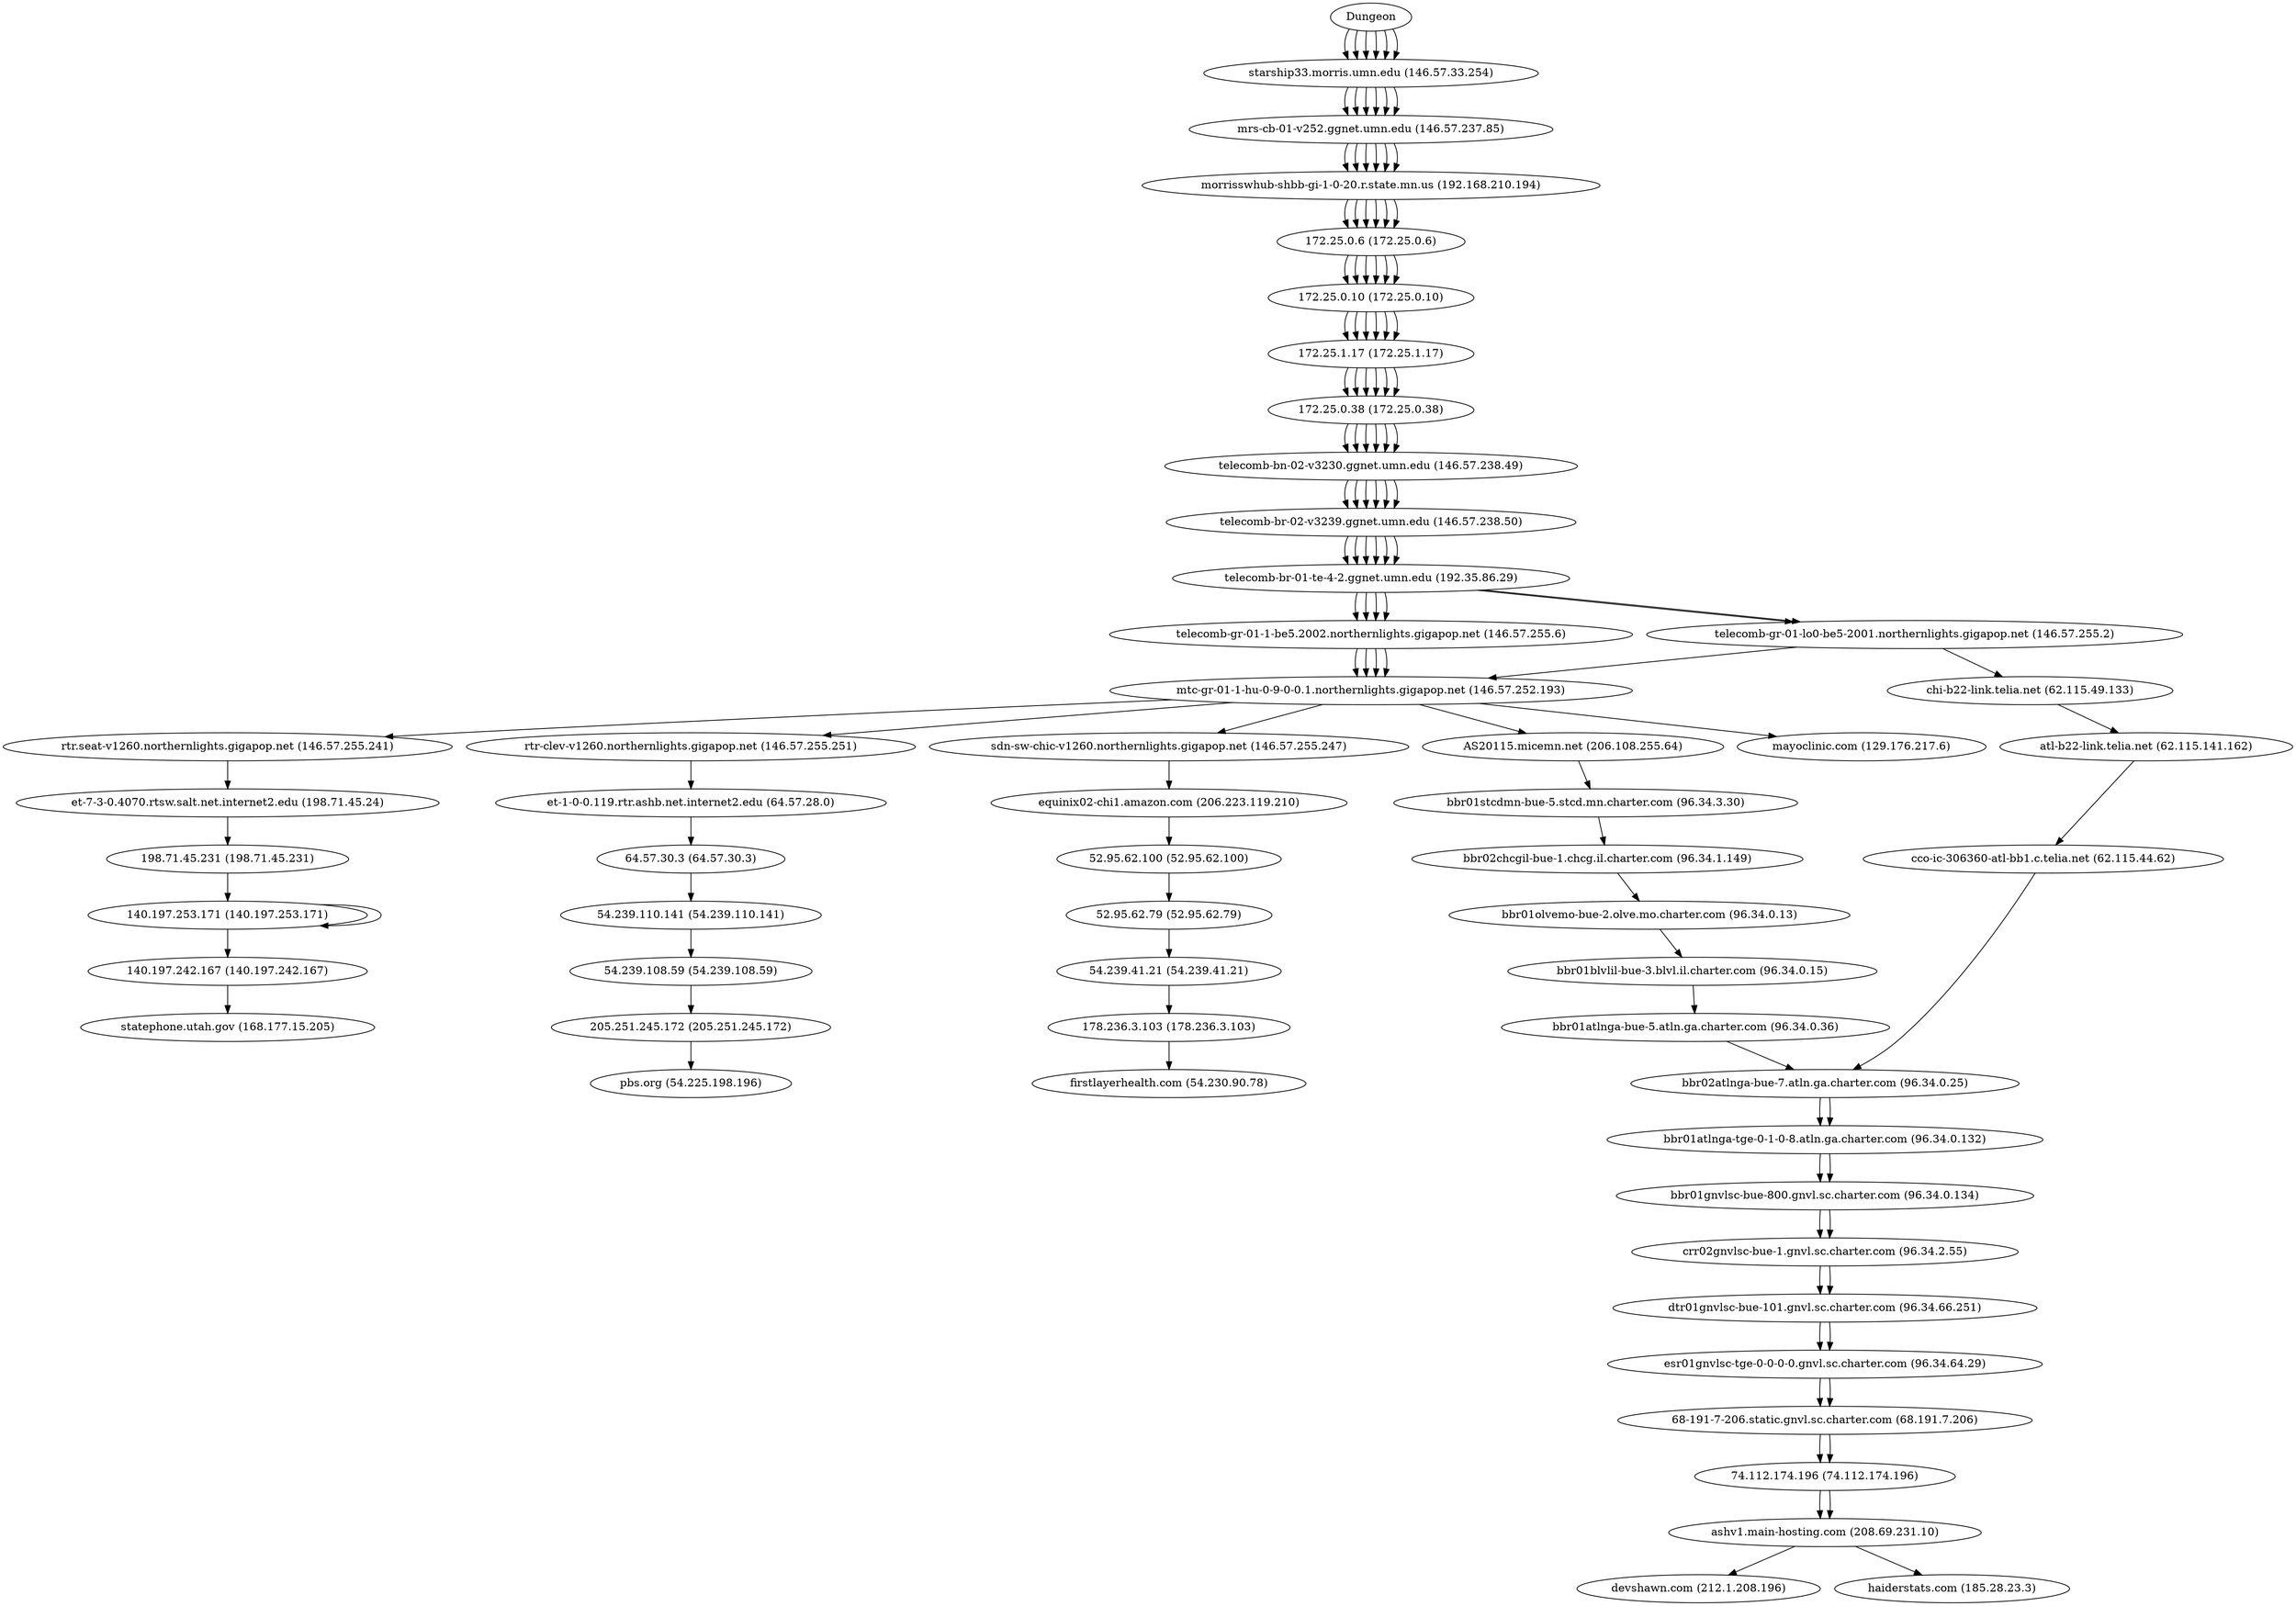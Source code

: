 digraph network {

// traceroute to statephone.utah.gov (168.177.15.205), 60 hops max, 60 byte packets
"Dungeon" -> "starship33.morris.umn.edu (146.57.33.254)";
"starship33.morris.umn.edu (146.57.33.254)" -> "mrs-cb-01-v252.ggnet.umn.edu (146.57.237.85)";
"mrs-cb-01-v252.ggnet.umn.edu (146.57.237.85)" -> "morrisswhub-shbb-gi-1-0-20.r.state.mn.us (192.168.210.194)";
"morrisswhub-shbb-gi-1-0-20.r.state.mn.us (192.168.210.194)" -> "172.25.0.6 (172.25.0.6)";
"172.25.0.6 (172.25.0.6)" -> "172.25.0.10 (172.25.0.10)";
"172.25.0.10 (172.25.0.10)" -> "172.25.1.17 (172.25.1.17)";
"172.25.1.17 (172.25.1.17)" -> "172.25.0.38 (172.25.0.38)";
"172.25.0.38 (172.25.0.38)" -> "telecomb-bn-02-v3230.ggnet.umn.edu (146.57.238.49)";
"telecomb-bn-02-v3230.ggnet.umn.edu (146.57.238.49)" -> "telecomb-br-02-v3239.ggnet.umn.edu (146.57.238.50)";
"telecomb-br-02-v3239.ggnet.umn.edu (146.57.238.50)" -> "telecomb-br-01-te-4-2.ggnet.umn.edu (192.35.86.29)";
"telecomb-br-01-te-4-2.ggnet.umn.edu (192.35.86.29)" -> "telecomb-gr-01-1-be5.2002.northernlights.gigapop.net (146.57.255.6)";
"telecomb-gr-01-1-be5.2002.northernlights.gigapop.net (146.57.255.6)" -> "mtc-gr-01-1-hu-0-9-0-0.1.northernlights.gigapop.net (146.57.252.193)";
"mtc-gr-01-1-hu-0-9-0-0.1.northernlights.gigapop.net (146.57.252.193)" -> "rtr.seat-v1260.northernlights.gigapop.net (146.57.255.241)";
"rtr.seat-v1260.northernlights.gigapop.net (146.57.255.241)" -> "et-7-3-0.4070.rtsw.salt.net.internet2.edu (198.71.45.24)";
"et-7-3-0.4070.rtsw.salt.net.internet2.edu (198.71.45.24)" -> "198.71.45.231 (198.71.45.231)";
"198.71.45.231 (198.71.45.231)" -> "140.197.253.171 (140.197.253.171)";
"140.197.253.171 (140.197.253.171)" -> "140.197.253.171 (140.197.253.171)";
"140.197.253.171 (140.197.253.171)" -> "140.197.242.167 (140.197.242.167)";
"140.197.242.167 (140.197.242.167)" -> "statephone.utah.gov (168.177.15.205)";

// traceroute to pbs.org (54.225.198.196), 60 hops max, 60 byte packets
"Dungeon" -> "starship33.morris.umn.edu (146.57.33.254)";
"starship33.morris.umn.edu (146.57.33.254)" -> "mrs-cb-01-v252.ggnet.umn.edu (146.57.237.85)";
"mrs-cb-01-v252.ggnet.umn.edu (146.57.237.85)" -> "morrisswhub-shbb-gi-1-0-20.r.state.mn.us (192.168.210.194)";
"morrisswhub-shbb-gi-1-0-20.r.state.mn.us (192.168.210.194)" -> "172.25.0.6 (172.25.0.6)";
"172.25.0.6 (172.25.0.6)" -> "172.25.0.10 (172.25.0.10)";
"172.25.0.10 (172.25.0.10)" -> "172.25.1.17 (172.25.1.17)";
"172.25.1.17 (172.25.1.17)" -> "172.25.0.38 (172.25.0.38)";
"172.25.0.38 (172.25.0.38)" -> "telecomb-bn-02-v3230.ggnet.umn.edu (146.57.238.49)";
"telecomb-bn-02-v3230.ggnet.umn.edu (146.57.238.49)" -> "telecomb-br-02-v3239.ggnet.umn.edu (146.57.238.50)";
"telecomb-br-02-v3239.ggnet.umn.edu (146.57.238.50)" -> "telecomb-br-01-te-4-2.ggnet.umn.edu (192.35.86.29)";
"telecomb-br-01-te-4-2.ggnet.umn.edu (192.35.86.29)" -> "telecomb-gr-01-1-be5.2002.northernlights.gigapop.net (146.57.255.6)";
"telecomb-gr-01-1-be5.2002.northernlights.gigapop.net (146.57.255.6)" -> "mtc-gr-01-1-hu-0-9-0-0.1.northernlights.gigapop.net (146.57.252.193)";
"mtc-gr-01-1-hu-0-9-0-0.1.northernlights.gigapop.net (146.57.252.193)" -> "rtr-clev-v1260.northernlights.gigapop.net (146.57.255.251)";
"rtr-clev-v1260.northernlights.gigapop.net (146.57.255.251)" -> "et-1-0-0.119.rtr.ashb.net.internet2.edu (64.57.28.0)";
"et-1-0-0.119.rtr.ashb.net.internet2.edu (64.57.28.0)" -> "64.57.30.3 (64.57.30.3)";
"64.57.30.3 (64.57.30.3)" -> "54.239.110.141 (54.239.110.141)";
"54.239.110.141 (54.239.110.141)" -> "54.239.108.59 (54.239.108.59)";
"54.239.108.59 (54.239.108.59)" -> "205.251.245.172 (205.251.245.172)";
"205.251.245.172 (205.251.245.172)" -> "pbs.org (54.225.198.196)";

// traceroute to firstlayerhealth.com (54.230.90.78), 60 hops max, 60 byte packets
"Dungeon" -> "starship33.morris.umn.edu (146.57.33.254)";
"starship33.morris.umn.edu (146.57.33.254)" -> "mrs-cb-01-v252.ggnet.umn.edu (146.57.237.85)";
"mrs-cb-01-v252.ggnet.umn.edu (146.57.237.85)" -> "morrisswhub-shbb-gi-1-0-20.r.state.mn.us (192.168.210.194)";
"morrisswhub-shbb-gi-1-0-20.r.state.mn.us (192.168.210.194)" -> "172.25.0.6 (172.25.0.6)";
"172.25.0.6 (172.25.0.6)" -> "172.25.0.10 (172.25.0.10)";
"172.25.0.10 (172.25.0.10)" -> "172.25.1.17 (172.25.1.17)";
"172.25.1.17 (172.25.1.17)" -> "172.25.0.38 (172.25.0.38)";
"172.25.0.38 (172.25.0.38)" -> "telecomb-bn-02-v3230.ggnet.umn.edu (146.57.238.49)";
"telecomb-bn-02-v3230.ggnet.umn.edu (146.57.238.49)" -> "telecomb-br-02-v3239.ggnet.umn.edu (146.57.238.50)";
"telecomb-br-02-v3239.ggnet.umn.edu (146.57.238.50)" -> "telecomb-br-01-te-4-2.ggnet.umn.edu (192.35.86.29)";
"telecomb-br-01-te-4-2.ggnet.umn.edu (192.35.86.29)" -> "telecomb-gr-01-lo0-be5-2001.northernlights.gigapop.net (146.57.255.2)";
"telecomb-gr-01-lo0-be5-2001.northernlights.gigapop.net (146.57.255.2)" -> "mtc-gr-01-1-hu-0-9-0-0.1.northernlights.gigapop.net (146.57.252.193)";
"mtc-gr-01-1-hu-0-9-0-0.1.northernlights.gigapop.net (146.57.252.193)" -> "sdn-sw-chic-v1260.northernlights.gigapop.net (146.57.255.247)";
"sdn-sw-chic-v1260.northernlights.gigapop.net (146.57.255.247)" -> "equinix02-chi1.amazon.com (206.223.119.210)";
"equinix02-chi1.amazon.com (206.223.119.210)" -> "52.95.62.100 (52.95.62.100)";
"52.95.62.100 (52.95.62.100)" -> "52.95.62.79 (52.95.62.79)";
"52.95.62.79 (52.95.62.79)" -> "54.239.41.21 (54.239.41.21)";
"54.239.41.21 (54.239.41.21)" -> "178.236.3.103 (178.236.3.103)";
"178.236.3.103 (178.236.3.103)" -> "firstlayerhealth.com (54.230.90.78)";

// traceroute to devshawn.com (212.1.208.196), 60 hops max, 60 byte packets
"Dungeon" -> "starship33.morris.umn.edu (146.57.33.254)";
"starship33.morris.umn.edu (146.57.33.254)" -> "mrs-cb-01-v252.ggnet.umn.edu (146.57.237.85)";
"mrs-cb-01-v252.ggnet.umn.edu (146.57.237.85)" -> "morrisswhub-shbb-gi-1-0-20.r.state.mn.us (192.168.210.194)";
"morrisswhub-shbb-gi-1-0-20.r.state.mn.us (192.168.210.194)" -> "172.25.0.6 (172.25.0.6)";
"172.25.0.6 (172.25.0.6)" -> "172.25.0.10 (172.25.0.10)";
"172.25.0.10 (172.25.0.10)" -> "172.25.1.17 (172.25.1.17)";
"172.25.1.17 (172.25.1.17)" -> "172.25.0.38 (172.25.0.38)";
"172.25.0.38 (172.25.0.38)" -> "telecomb-bn-02-v3230.ggnet.umn.edu (146.57.238.49)";
"telecomb-bn-02-v3230.ggnet.umn.edu (146.57.238.49)" -> "telecomb-br-02-v3239.ggnet.umn.edu (146.57.238.50)";
"telecomb-br-02-v3239.ggnet.umn.edu (146.57.238.50)" -> "telecomb-br-01-te-4-2.ggnet.umn.edu (192.35.86.29)";
"telecomb-br-01-te-4-2.ggnet.umn.edu (192.35.86.29)" -> "telecomb-gr-01-1-be5.2002.northernlights.gigapop.net (146.57.255.6)";
"telecomb-gr-01-1-be5.2002.northernlights.gigapop.net (146.57.255.6)" -> "mtc-gr-01-1-hu-0-9-0-0.1.northernlights.gigapop.net (146.57.252.193)";
"mtc-gr-01-1-hu-0-9-0-0.1.northernlights.gigapop.net (146.57.252.193)" -> "AS20115.micemn.net (206.108.255.64)";
"AS20115.micemn.net (206.108.255.64)" -> "bbr01stcdmn-bue-5.stcd.mn.charter.com (96.34.3.30)";
"bbr01stcdmn-bue-5.stcd.mn.charter.com (96.34.3.30)" -> "bbr02chcgil-bue-1.chcg.il.charter.com (96.34.1.149)";
"bbr02chcgil-bue-1.chcg.il.charter.com (96.34.1.149)" -> "bbr01olvemo-bue-2.olve.mo.charter.com (96.34.0.13)";
"bbr01olvemo-bue-2.olve.mo.charter.com (96.34.0.13)" -> "bbr01blvlil-bue-3.blvl.il.charter.com (96.34.0.15)";
"bbr01blvlil-bue-3.blvl.il.charter.com (96.34.0.15)" -> "bbr01atlnga-bue-5.atln.ga.charter.com (96.34.0.36)";
"bbr01atlnga-bue-5.atln.ga.charter.com (96.34.0.36)" -> "bbr02atlnga-bue-7.atln.ga.charter.com (96.34.0.25)";
"bbr02atlnga-bue-7.atln.ga.charter.com (96.34.0.25)" -> "bbr01atlnga-tge-0-1-0-8.atln.ga.charter.com (96.34.0.132)";
"bbr01atlnga-tge-0-1-0-8.atln.ga.charter.com (96.34.0.132)" -> "bbr01gnvlsc-bue-800.gnvl.sc.charter.com (96.34.0.134)";
"bbr01gnvlsc-bue-800.gnvl.sc.charter.com (96.34.0.134)" -> "crr02gnvlsc-bue-1.gnvl.sc.charter.com (96.34.2.55)";
"crr02gnvlsc-bue-1.gnvl.sc.charter.com (96.34.2.55)" -> "dtr01gnvlsc-bue-101.gnvl.sc.charter.com (96.34.66.251)";
"dtr01gnvlsc-bue-101.gnvl.sc.charter.com (96.34.66.251)" -> "esr01gnvlsc-tge-0-0-0-0.gnvl.sc.charter.com (96.34.64.29)";
"esr01gnvlsc-tge-0-0-0-0.gnvl.sc.charter.com (96.34.64.29)" -> "68-191-7-206.static.gnvl.sc.charter.com (68.191.7.206)";
"68-191-7-206.static.gnvl.sc.charter.com (68.191.7.206)" -> "74.112.174.196 (74.112.174.196)";
"74.112.174.196 (74.112.174.196)" -> "ashv1.main-hosting.com (208.69.231.10)";
"ashv1.main-hosting.com (208.69.231.10)" -> "devshawn.com (212.1.208.196)";

// traceroute to haiderstats.com (185.28.23.3), 60 hops max, 60 byte packets
"Dungeon" -> "starship33.morris.umn.edu (146.57.33.254)";
"starship33.morris.umn.edu (146.57.33.254)" -> "mrs-cb-01-v252.ggnet.umn.edu (146.57.237.85)";
"mrs-cb-01-v252.ggnet.umn.edu (146.57.237.85)" -> "morrisswhub-shbb-gi-1-0-20.r.state.mn.us (192.168.210.194)";
"morrisswhub-shbb-gi-1-0-20.r.state.mn.us (192.168.210.194)" -> "172.25.0.6 (172.25.0.6)";
"172.25.0.6 (172.25.0.6)" -> "172.25.0.10 (172.25.0.10)";
"172.25.0.10 (172.25.0.10)" -> "172.25.1.17 (172.25.1.17)";
"172.25.1.17 (172.25.1.17)" -> "172.25.0.38 (172.25.0.38)";
"172.25.0.38 (172.25.0.38)" -> "telecomb-bn-02-v3230.ggnet.umn.edu (146.57.238.49)";
"telecomb-bn-02-v3230.ggnet.umn.edu (146.57.238.49)" -> "telecomb-br-02-v3239.ggnet.umn.edu (146.57.238.50)";
"telecomb-br-02-v3239.ggnet.umn.edu (146.57.238.50)" -> "telecomb-br-01-te-4-2.ggnet.umn.edu (192.35.86.29)";
"telecomb-br-01-te-4-2.ggnet.umn.edu (192.35.86.29)" -> "telecomb-gr-01-lo0-be5-2001.northernlights.gigapop.net (146.57.255.2)";
"telecomb-gr-01-lo0-be5-2001.northernlights.gigapop.net (146.57.255.2)" -> "chi-b22-link.telia.net (62.115.49.133)";
"chi-b22-link.telia.net (62.115.49.133)" -> "atl-b22-link.telia.net (62.115.141.162)";
"atl-b22-link.telia.net (62.115.141.162)" -> "cco-ic-306360-atl-bb1.c.telia.net (62.115.44.62)";
"cco-ic-306360-atl-bb1.c.telia.net (62.115.44.62)" -> "bbr02atlnga-bue-7.atln.ga.charter.com (96.34.0.25)";
"bbr02atlnga-bue-7.atln.ga.charter.com (96.34.0.25)" -> "bbr01atlnga-tge-0-1-0-8.atln.ga.charter.com (96.34.0.132)";
"bbr01atlnga-tge-0-1-0-8.atln.ga.charter.com (96.34.0.132)" -> "bbr01gnvlsc-bue-800.gnvl.sc.charter.com (96.34.0.134)";
"bbr01gnvlsc-bue-800.gnvl.sc.charter.com (96.34.0.134)" -> "crr02gnvlsc-bue-1.gnvl.sc.charter.com (96.34.2.55)";
"crr02gnvlsc-bue-1.gnvl.sc.charter.com (96.34.2.55)" -> "dtr01gnvlsc-bue-101.gnvl.sc.charter.com (96.34.66.251)";
"dtr01gnvlsc-bue-101.gnvl.sc.charter.com (96.34.66.251)" -> "esr01gnvlsc-tge-0-0-0-0.gnvl.sc.charter.com (96.34.64.29)";
"esr01gnvlsc-tge-0-0-0-0.gnvl.sc.charter.com (96.34.64.29)" -> "68-191-7-206.static.gnvl.sc.charter.com (68.191.7.206)";
"68-191-7-206.static.gnvl.sc.charter.com (68.191.7.206)" -> "74.112.174.196 (74.112.174.196)";
"74.112.174.196 (74.112.174.196)" -> "ashv1.main-hosting.com (208.69.231.10)";
"ashv1.main-hosting.com (208.69.231.10)" -> "haiderstats.com (185.28.23.3)";

// traceroute to mayoclinic.com (129.176.217.6), 60 hops max, 60 byte packets
"Dungeon" -> "starship33.morris.umn.edu (146.57.33.254)";
"starship33.morris.umn.edu (146.57.33.254)" -> "mrs-cb-01-v252.ggnet.umn.edu (146.57.237.85)";
"mrs-cb-01-v252.ggnet.umn.edu (146.57.237.85)" -> "morrisswhub-shbb-gi-1-0-20.r.state.mn.us (192.168.210.194)";
"morrisswhub-shbb-gi-1-0-20.r.state.mn.us (192.168.210.194)" -> "172.25.0.6 (172.25.0.6)";
"172.25.0.6 (172.25.0.6)" -> "172.25.0.10 (172.25.0.10)";
"172.25.0.10 (172.25.0.10)" -> "172.25.1.17 (172.25.1.17)";
"172.25.1.17 (172.25.1.17)" -> "172.25.0.38 (172.25.0.38)";
"172.25.0.38 (172.25.0.38)" -> "telecomb-bn-02-v3230.ggnet.umn.edu (146.57.238.49)";
"telecomb-bn-02-v3230.ggnet.umn.edu (146.57.238.49)" -> "telecomb-br-02-v3239.ggnet.umn.edu (146.57.238.50)";
"telecomb-br-02-v3239.ggnet.umn.edu (146.57.238.50)" -> "telecomb-br-01-te-4-2.ggnet.umn.edu (192.35.86.29)";
"telecomb-br-01-te-4-2.ggnet.umn.edu (192.35.86.29)" -> "telecomb-gr-01-1-be5.2002.northernlights.gigapop.net (146.57.255.6)";
"telecomb-gr-01-1-be5.2002.northernlights.gigapop.net (146.57.255.6)" -> "mtc-gr-01-1-hu-0-9-0-0.1.northernlights.gigapop.net (146.57.252.193)";
"mtc-gr-01-1-hu-0-9-0-0.1.northernlights.gigapop.net (146.57.252.193)" -> "mayoclinic.com (129.176.217.6)";
}
